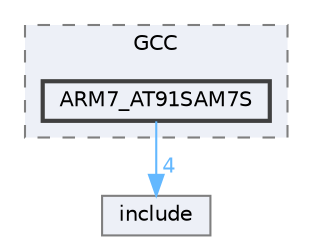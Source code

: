 digraph "D:/Projects/Raspberrypi_pico/pico_freertos_final/freertos_pico2/pico_freertos/FreeRTOS-Kernel/portable/GCC/ARM7_AT91SAM7S"
{
 // LATEX_PDF_SIZE
  bgcolor="transparent";
  edge [fontname=Helvetica,fontsize=10,labelfontname=Helvetica,labelfontsize=10];
  node [fontname=Helvetica,fontsize=10,shape=box,height=0.2,width=0.4];
  compound=true
  subgraph clusterdir_d47f747b1f9f69e8b995df24b56b1471 {
    graph [ bgcolor="#edf0f7", pencolor="grey50", label="GCC", fontname=Helvetica,fontsize=10 style="filled,dashed", URL="dir_d47f747b1f9f69e8b995df24b56b1471.html",tooltip=""]
  dir_156103c883b8051391057509c2ba6c5b [label="ARM7_AT91SAM7S", fillcolor="#edf0f7", color="grey25", style="filled,bold", URL="dir_156103c883b8051391057509c2ba6c5b.html",tooltip=""];
  }
  dir_c69ece34c3f150cb2c6f1098178b172a [label="include", fillcolor="#edf0f7", color="grey50", style="filled", URL="dir_c69ece34c3f150cb2c6f1098178b172a.html",tooltip=""];
  dir_156103c883b8051391057509c2ba6c5b->dir_c69ece34c3f150cb2c6f1098178b172a [headlabel="4", labeldistance=1.5 headhref="dir_000006_000125.html" href="dir_000006_000125.html" color="steelblue1" fontcolor="steelblue1"];
}
